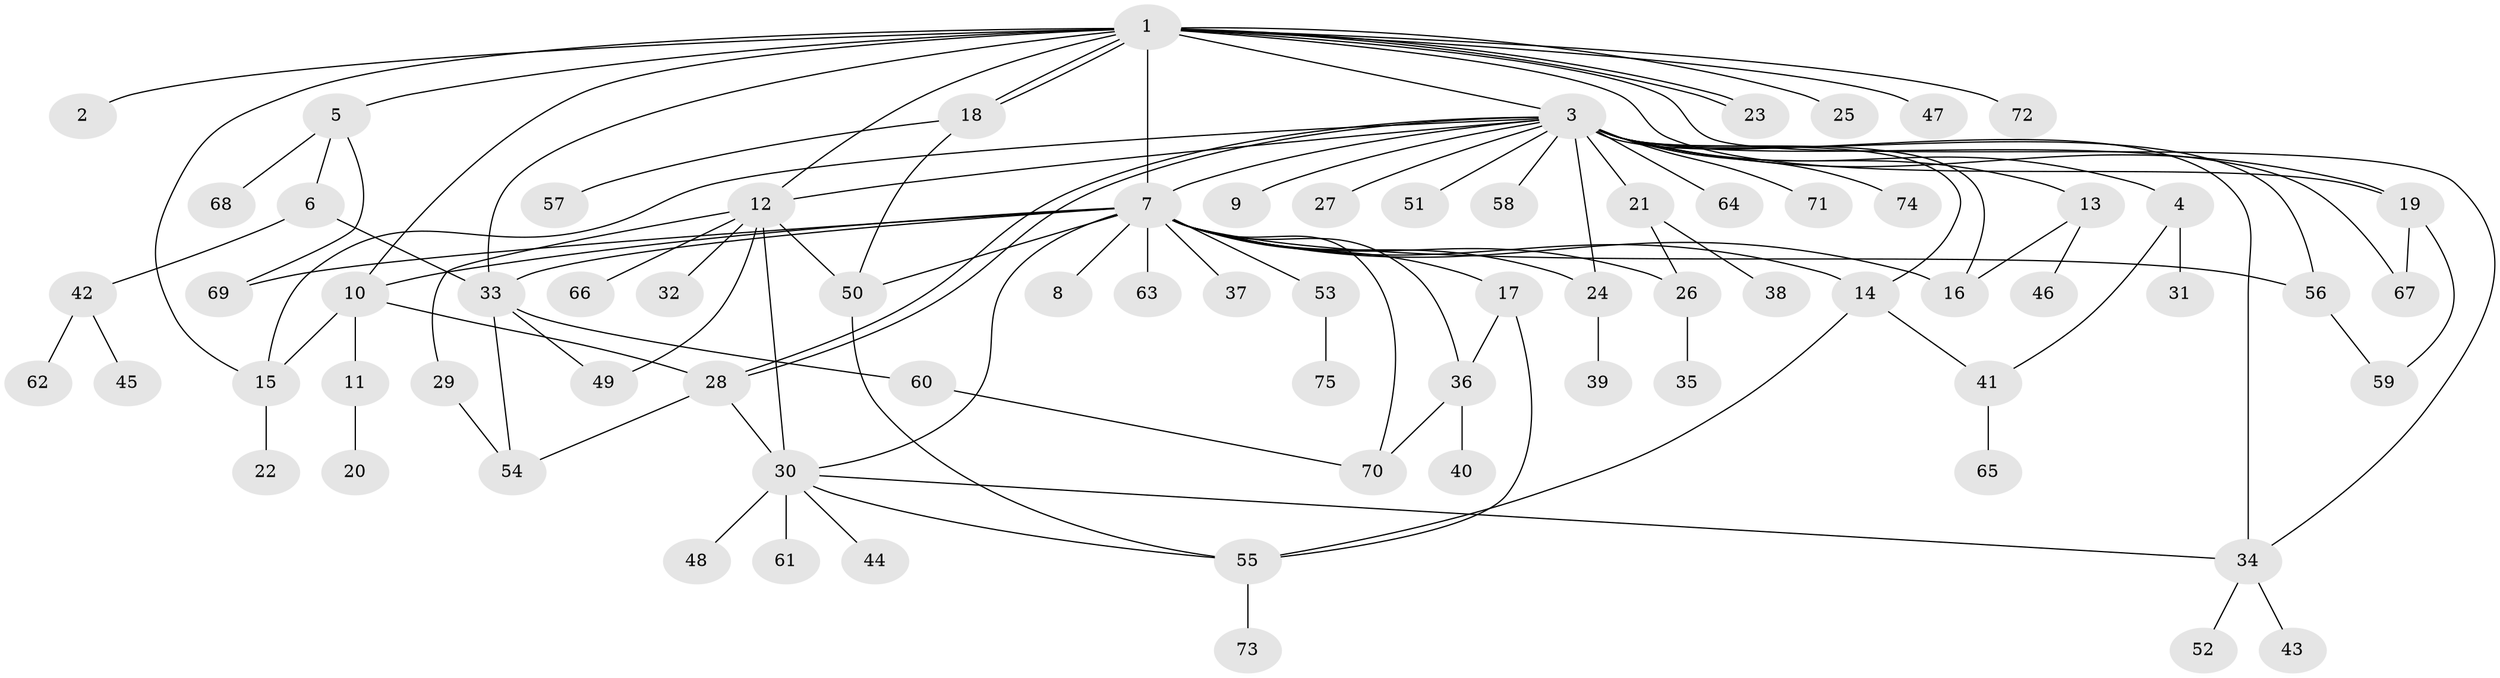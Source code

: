// coarse degree distribution, {14: 0.017543859649122806, 1: 0.5263157894736842, 21: 0.017543859649122806, 3: 0.08771929824561403, 4: 0.07017543859649122, 18: 0.017543859649122806, 6: 0.03508771929824561, 7: 0.03508771929824561, 2: 0.15789473684210525, 5: 0.017543859649122806, 11: 0.017543859649122806}
// Generated by graph-tools (version 1.1) at 2025/52/02/27/25 19:52:00]
// undirected, 75 vertices, 111 edges
graph export_dot {
graph [start="1"]
  node [color=gray90,style=filled];
  1;
  2;
  3;
  4;
  5;
  6;
  7;
  8;
  9;
  10;
  11;
  12;
  13;
  14;
  15;
  16;
  17;
  18;
  19;
  20;
  21;
  22;
  23;
  24;
  25;
  26;
  27;
  28;
  29;
  30;
  31;
  32;
  33;
  34;
  35;
  36;
  37;
  38;
  39;
  40;
  41;
  42;
  43;
  44;
  45;
  46;
  47;
  48;
  49;
  50;
  51;
  52;
  53;
  54;
  55;
  56;
  57;
  58;
  59;
  60;
  61;
  62;
  63;
  64;
  65;
  66;
  67;
  68;
  69;
  70;
  71;
  72;
  73;
  74;
  75;
  1 -- 2;
  1 -- 3;
  1 -- 5;
  1 -- 7;
  1 -- 10;
  1 -- 12;
  1 -- 15;
  1 -- 18;
  1 -- 18;
  1 -- 19;
  1 -- 23;
  1 -- 23;
  1 -- 25;
  1 -- 33;
  1 -- 34;
  1 -- 47;
  1 -- 72;
  3 -- 4;
  3 -- 7;
  3 -- 9;
  3 -- 12;
  3 -- 13;
  3 -- 14;
  3 -- 15;
  3 -- 16;
  3 -- 19;
  3 -- 21;
  3 -- 24;
  3 -- 27;
  3 -- 28;
  3 -- 28;
  3 -- 34;
  3 -- 51;
  3 -- 56;
  3 -- 58;
  3 -- 64;
  3 -- 67;
  3 -- 71;
  3 -- 74;
  4 -- 31;
  4 -- 41;
  5 -- 6;
  5 -- 68;
  5 -- 69;
  6 -- 33;
  6 -- 42;
  7 -- 8;
  7 -- 10;
  7 -- 14;
  7 -- 16;
  7 -- 17;
  7 -- 24;
  7 -- 26;
  7 -- 30;
  7 -- 33;
  7 -- 36;
  7 -- 37;
  7 -- 50;
  7 -- 53;
  7 -- 56;
  7 -- 63;
  7 -- 69;
  7 -- 70;
  10 -- 11;
  10 -- 15;
  10 -- 28;
  11 -- 20;
  12 -- 29;
  12 -- 30;
  12 -- 32;
  12 -- 49;
  12 -- 50;
  12 -- 66;
  13 -- 16;
  13 -- 46;
  14 -- 41;
  14 -- 55;
  15 -- 22;
  17 -- 36;
  17 -- 55;
  18 -- 50;
  18 -- 57;
  19 -- 59;
  19 -- 67;
  21 -- 26;
  21 -- 38;
  24 -- 39;
  26 -- 35;
  28 -- 30;
  28 -- 54;
  29 -- 54;
  30 -- 34;
  30 -- 44;
  30 -- 48;
  30 -- 55;
  30 -- 61;
  33 -- 49;
  33 -- 54;
  33 -- 60;
  34 -- 43;
  34 -- 52;
  36 -- 40;
  36 -- 70;
  41 -- 65;
  42 -- 45;
  42 -- 62;
  50 -- 55;
  53 -- 75;
  55 -- 73;
  56 -- 59;
  60 -- 70;
}
